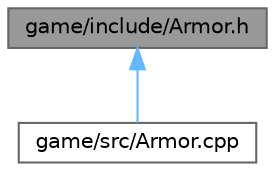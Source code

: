 digraph "game/include/Armor.h"
{
 // LATEX_PDF_SIZE
  bgcolor="transparent";
  edge [fontname=Helvetica,fontsize=10,labelfontname=Helvetica,labelfontsize=10];
  node [fontname=Helvetica,fontsize=10,shape=box,height=0.2,width=0.4];
  Node1 [id="Node000001",label="game/include/Armor.h",height=0.2,width=0.4,color="gray40", fillcolor="grey60", style="filled", fontcolor="black",tooltip="Armor item class."];
  Node1 -> Node2 [id="edge1_Node000001_Node000002",dir="back",color="steelblue1",style="solid",tooltip=" "];
  Node2 [id="Node000002",label="game/src/Armor.cpp",height=0.2,width=0.4,color="grey40", fillcolor="white", style="filled",URL="$Armor_8cpp.html",tooltip=" "];
}
